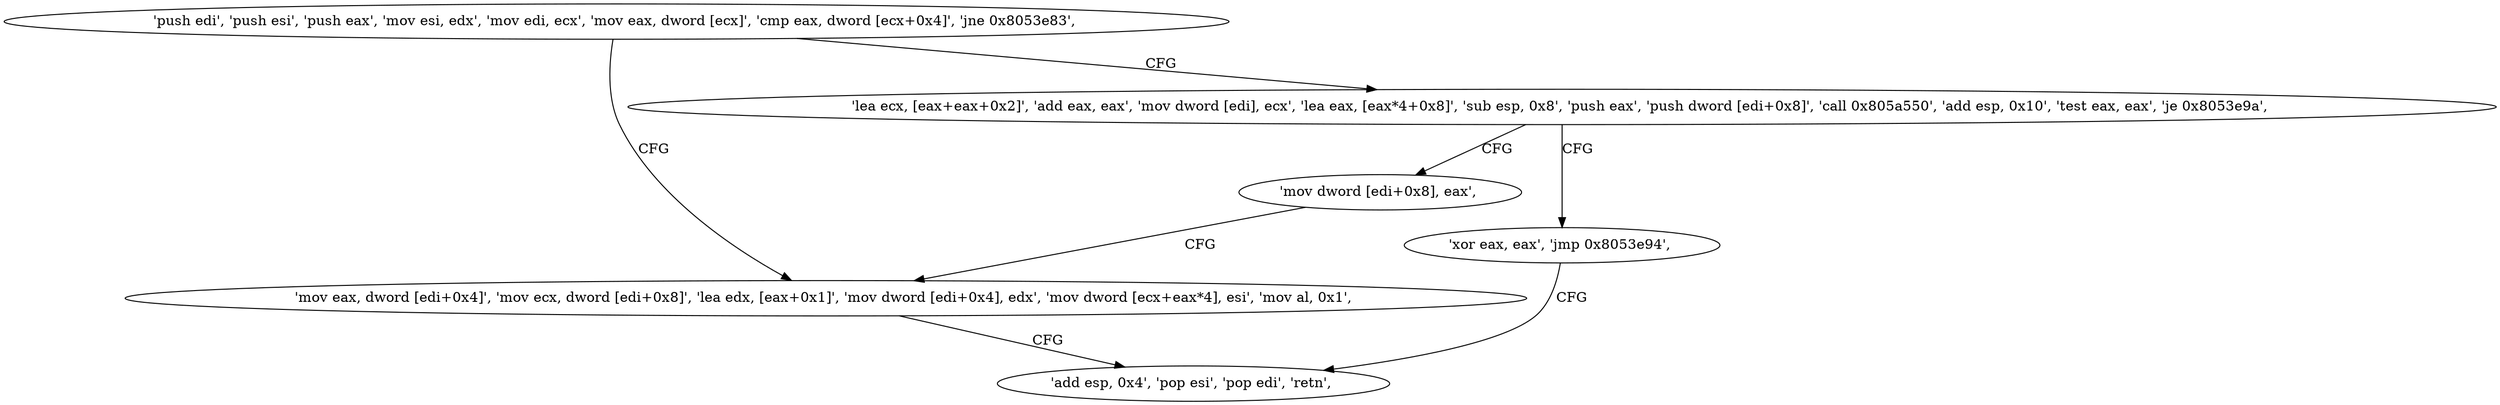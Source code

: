 digraph "func" {
"134561360" [label = "'push edi', 'push esi', 'push eax', 'mov esi, edx', 'mov edi, ecx', 'mov eax, dword [ecx]', 'cmp eax, dword [ecx+0x4]', 'jne 0x8053e83', " ]
"134561411" [label = "'mov eax, dword [edi+0x4]', 'mov ecx, dword [edi+0x8]', 'lea edx, [eax+0x1]', 'mov dword [edi+0x4], edx', 'mov dword [ecx+eax*4], esi', 'mov al, 0x1', " ]
"134561374" [label = "'lea ecx, [eax+eax+0x2]', 'add eax, eax', 'mov dword [edi], ecx', 'lea eax, [eax*4+0x8]', 'sub esp, 0x8', 'push eax', 'push dword [edi+0x8]', 'call 0x805a550', 'add esp, 0x10', 'test eax, eax', 'je 0x8053e9a', " ]
"134561428" [label = "'add esp, 0x4', 'pop esi', 'pop edi', 'retn', " ]
"134561434" [label = "'xor eax, eax', 'jmp 0x8053e94', " ]
"134561408" [label = "'mov dword [edi+0x8], eax', " ]
"134561360" -> "134561411" [ label = "CFG" ]
"134561360" -> "134561374" [ label = "CFG" ]
"134561411" -> "134561428" [ label = "CFG" ]
"134561374" -> "134561434" [ label = "CFG" ]
"134561374" -> "134561408" [ label = "CFG" ]
"134561434" -> "134561428" [ label = "CFG" ]
"134561408" -> "134561411" [ label = "CFG" ]
}
